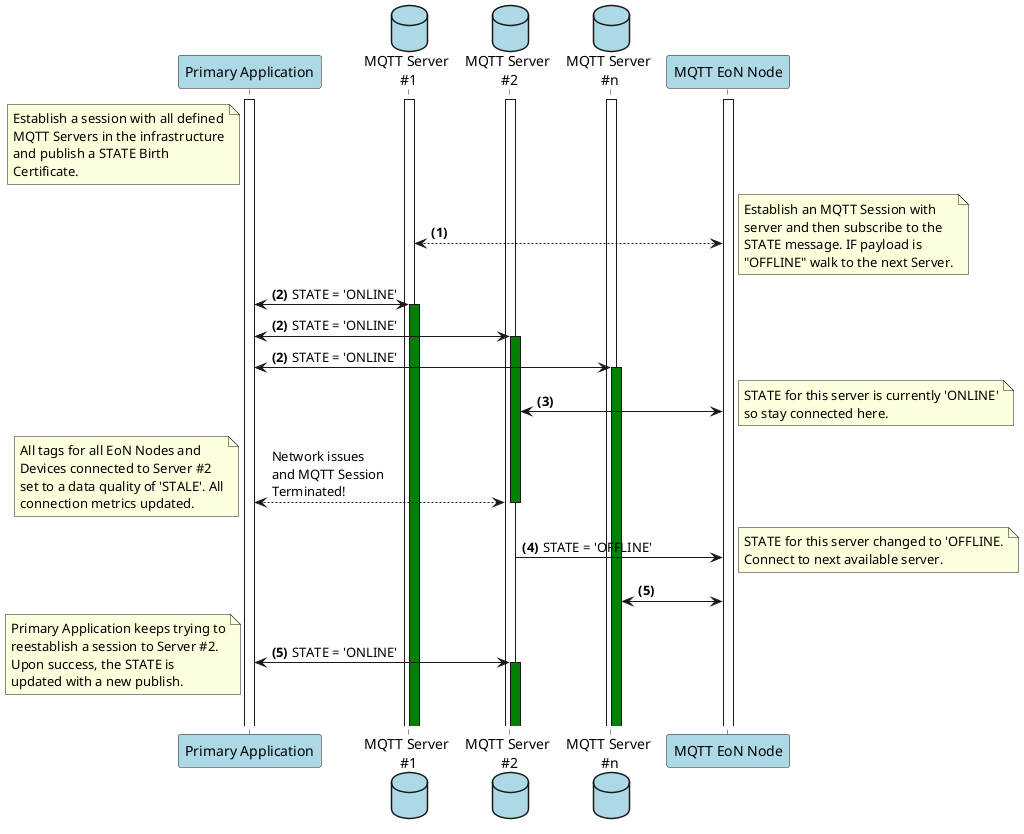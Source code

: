 @startuml
participant "Primary Application" as PrimApp #lightblue
database "MQTT Server\n #1" as Server1 #lightblue
database "MQTT Server\n #2" as Server2 #lightblue
database "MQTT Server\n #n" as ServerN #lightblue
participant "MQTT EoN Node" as EoN #lightblue

activate PrimApp
activate Server1
activate Server2
activate ServerN
activate EoN

note left of PrimApp
Establish a session with all defined
MQTT Servers in the infrastructure
and publish a STATE Birth
Certificate.
end note

autonumber 1 "<b>(#)"
Server1 <--> EoN
note right
Establish an MQTT Session with
server and then subscribe to the
STATE message. IF payload is
"OFFLINE" walk to the next Server.
end note


autonumber 2 "<b>(#)"
PrimApp <-> Server1 : STATE = 'ONLINE'
activate Server1 #green

autonumber 2 "<b>(#)"
PrimApp <-> Server2 : STATE = 'ONLINE'
activate Server2 #green

autonumber 2 "<b>(#)"
PrimApp <-> ServerN : STATE = 'ONLINE'
activate ServerN #green

autonumber 3 "<b>(#)"
Server2 <-> EoN
note right
STATE for this server is currently 'ONLINE'
so stay connected here.
end note

autonumber stop
PrimApp <--> Server2 : Network issues\nand MQTT Session\nTerminated!
note left
All tags for all EoN Nodes and
Devices connected to Server #2
set to a data quality of 'STALE'. All
connection metrics updated.
end note

deactivate Server2

autonumber 4 "<b>(#)"
Server2 -> EoN : STATE = 'OFFLINE'
note right
STATE for this server changed to 'OFFLINE.
Connect to next available server.
end note

autonumber 5 "<b>(#)"
ServerN <-> EoN

autonumber 5 "<b>(#)"
PrimApp <-> Server2 : STATE = 'ONLINE'
activate Server2 #green
note left
Primary Application keeps trying to
reestablish a session to Server #2.
Upon success, the STATE is
updated with a new publish.
end note

|||
@enduml